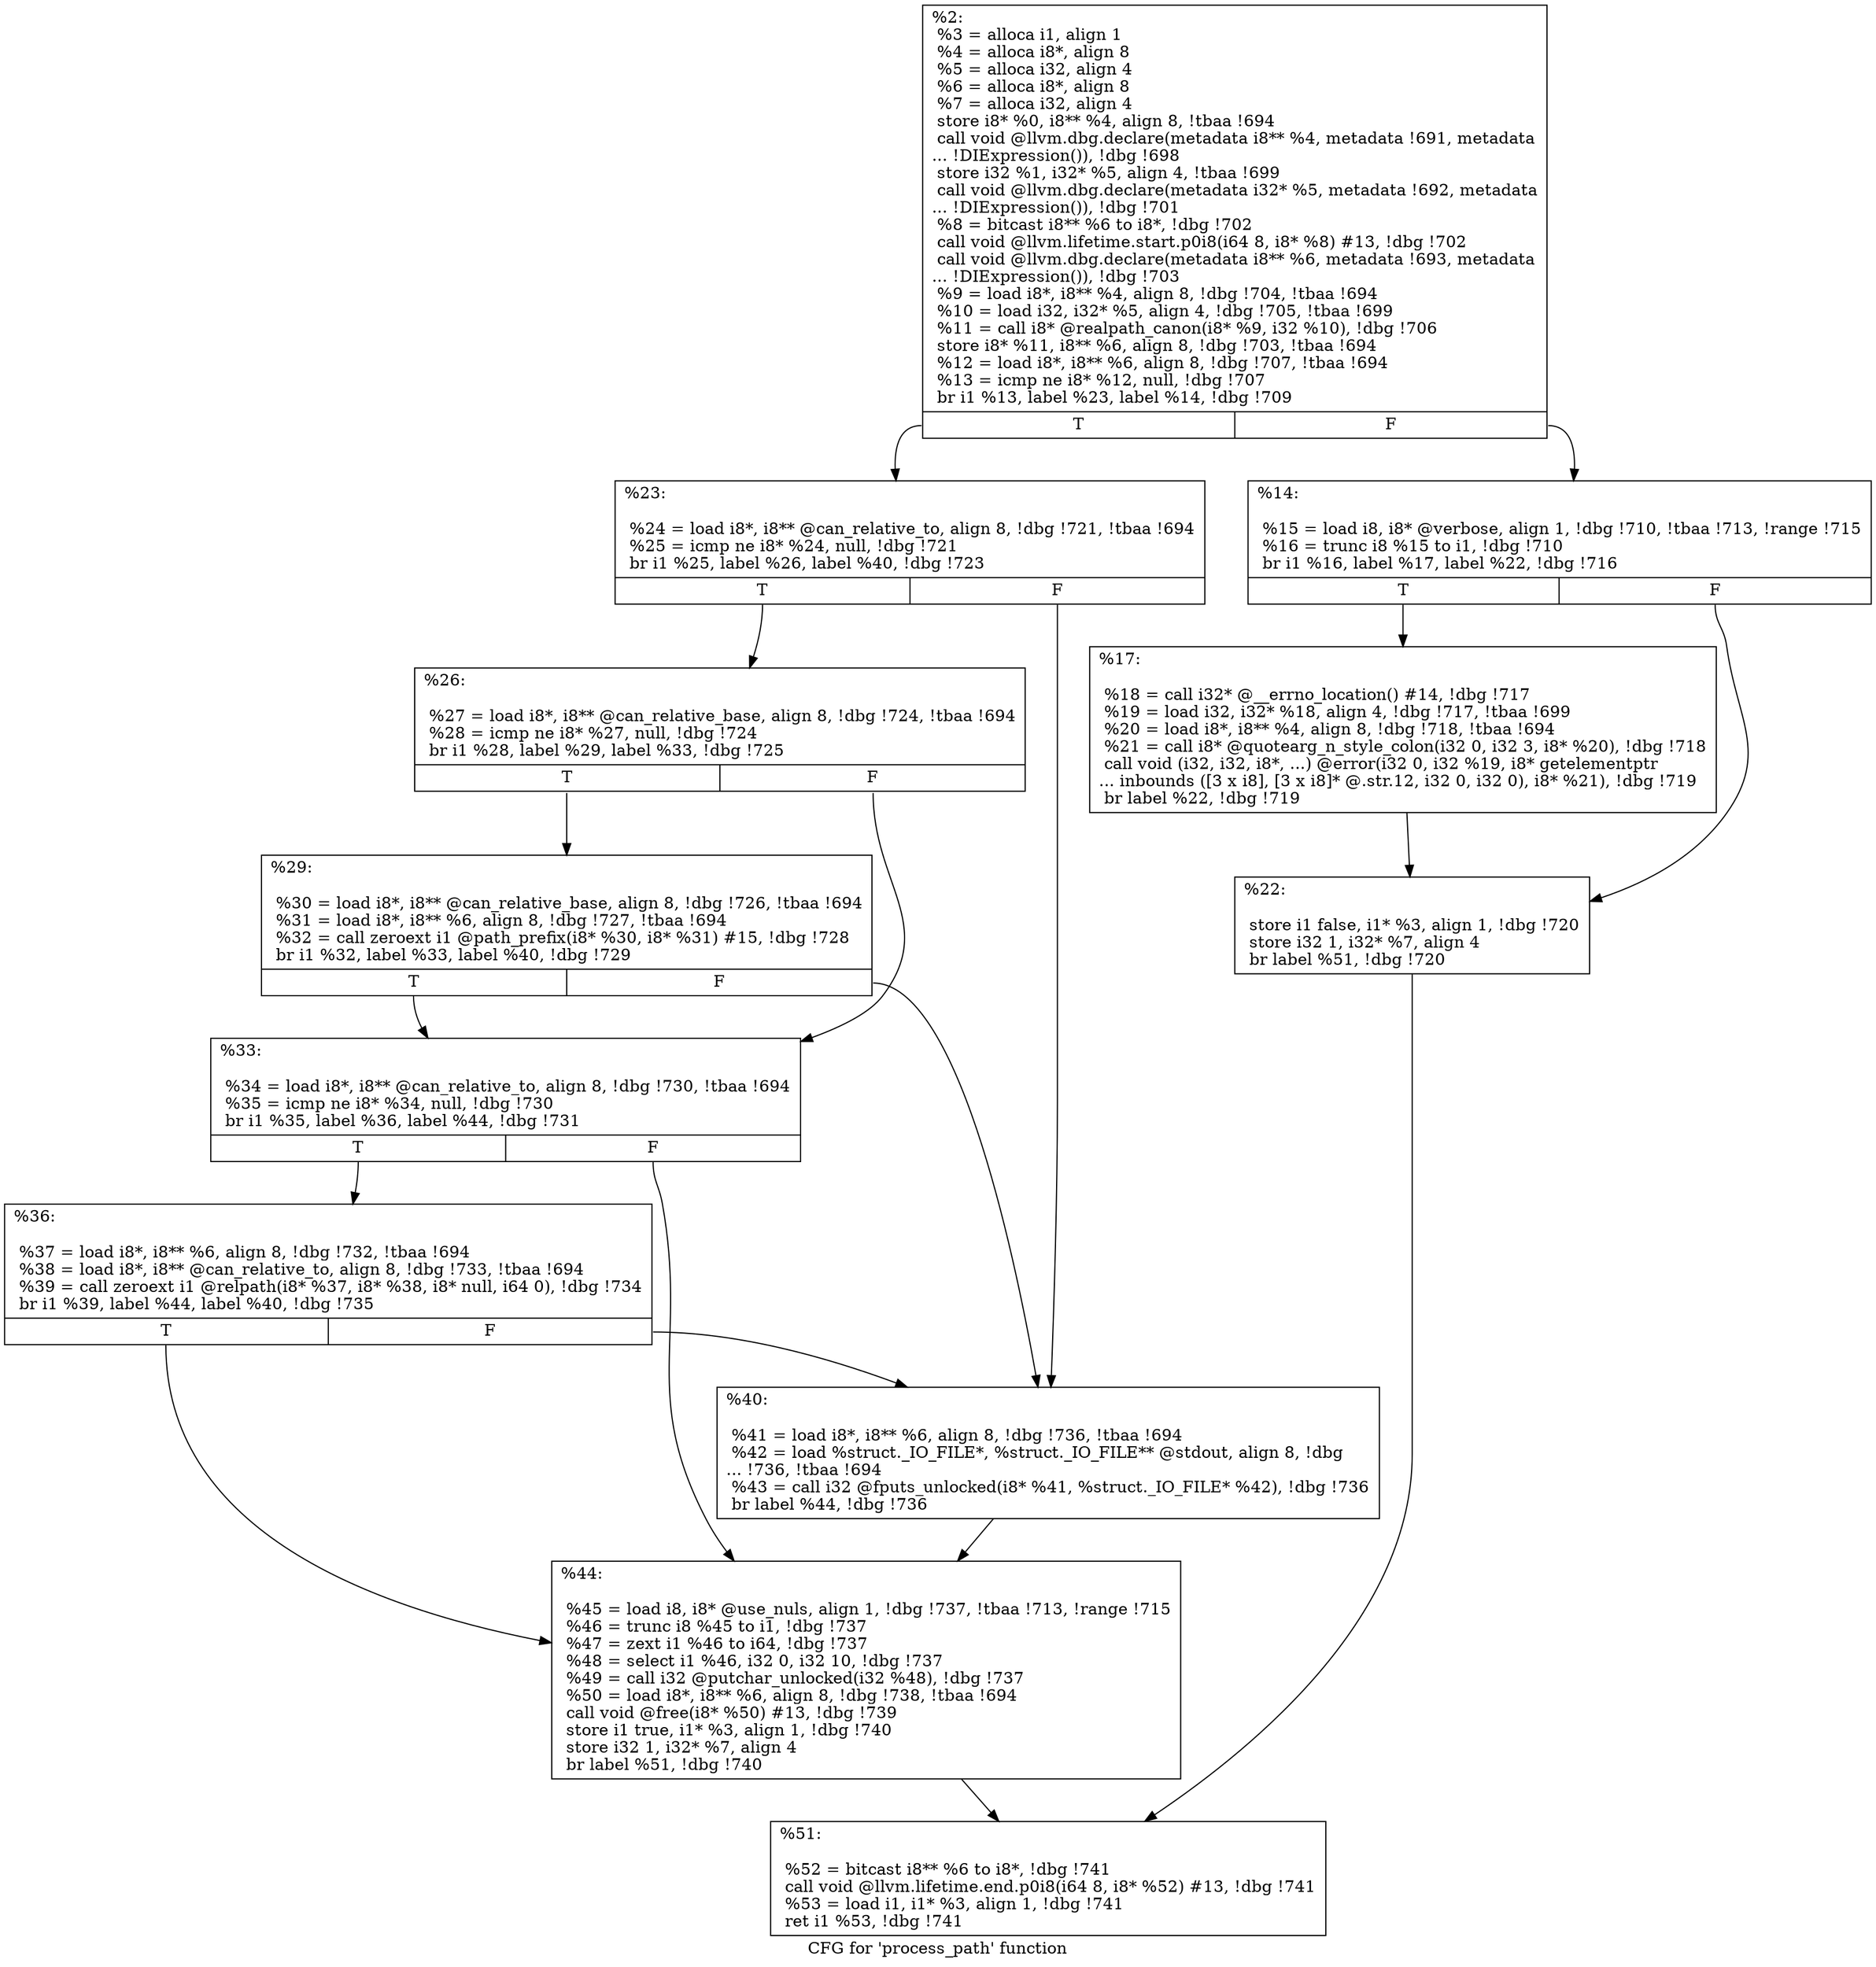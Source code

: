 digraph "CFG for 'process_path' function" {
	label="CFG for 'process_path' function";

	Node0x244e4a0 [shape=record,label="{%2:\l  %3 = alloca i1, align 1\l  %4 = alloca i8*, align 8\l  %5 = alloca i32, align 4\l  %6 = alloca i8*, align 8\l  %7 = alloca i32, align 4\l  store i8* %0, i8** %4, align 8, !tbaa !694\l  call void @llvm.dbg.declare(metadata i8** %4, metadata !691, metadata\l... !DIExpression()), !dbg !698\l  store i32 %1, i32* %5, align 4, !tbaa !699\l  call void @llvm.dbg.declare(metadata i32* %5, metadata !692, metadata\l... !DIExpression()), !dbg !701\l  %8 = bitcast i8** %6 to i8*, !dbg !702\l  call void @llvm.lifetime.start.p0i8(i64 8, i8* %8) #13, !dbg !702\l  call void @llvm.dbg.declare(metadata i8** %6, metadata !693, metadata\l... !DIExpression()), !dbg !703\l  %9 = load i8*, i8** %4, align 8, !dbg !704, !tbaa !694\l  %10 = load i32, i32* %5, align 4, !dbg !705, !tbaa !699\l  %11 = call i8* @realpath_canon(i8* %9, i32 %10), !dbg !706\l  store i8* %11, i8** %6, align 8, !dbg !703, !tbaa !694\l  %12 = load i8*, i8** %6, align 8, !dbg !707, !tbaa !694\l  %13 = icmp ne i8* %12, null, !dbg !707\l  br i1 %13, label %23, label %14, !dbg !709\l|{<s0>T|<s1>F}}"];
	Node0x244e4a0:s0 -> Node0x244e6b0;
	Node0x244e4a0:s1 -> Node0x244e5c0;
	Node0x244e5c0 [shape=record,label="{%14:\l\l  %15 = load i8, i8* @verbose, align 1, !dbg !710, !tbaa !713, !range !715\l  %16 = trunc i8 %15 to i1, !dbg !710\l  br i1 %16, label %17, label %22, !dbg !716\l|{<s0>T|<s1>F}}"];
	Node0x244e5c0:s0 -> Node0x244e610;
	Node0x244e5c0:s1 -> Node0x244e660;
	Node0x244e610 [shape=record,label="{%17:\l\l  %18 = call i32* @__errno_location() #14, !dbg !717\l  %19 = load i32, i32* %18, align 4, !dbg !717, !tbaa !699\l  %20 = load i8*, i8** %4, align 8, !dbg !718, !tbaa !694\l  %21 = call i8* @quotearg_n_style_colon(i32 0, i32 3, i8* %20), !dbg !718\l  call void (i32, i32, i8*, ...) @error(i32 0, i32 %19, i8* getelementptr\l... inbounds ([3 x i8], [3 x i8]* @.str.12, i32 0, i32 0), i8* %21), !dbg !719\l  br label %22, !dbg !719\l}"];
	Node0x244e610 -> Node0x244e660;
	Node0x244e660 [shape=record,label="{%22:\l\l  store i1 false, i1* %3, align 1, !dbg !720\l  store i32 1, i32* %7, align 4\l  br label %51, !dbg !720\l}"];
	Node0x244e660 -> Node0x244e8e0;
	Node0x244e6b0 [shape=record,label="{%23:\l\l  %24 = load i8*, i8** @can_relative_to, align 8, !dbg !721, !tbaa !694\l  %25 = icmp ne i8* %24, null, !dbg !721\l  br i1 %25, label %26, label %40, !dbg !723\l|{<s0>T|<s1>F}}"];
	Node0x244e6b0:s0 -> Node0x244e700;
	Node0x244e6b0:s1 -> Node0x244e840;
	Node0x244e700 [shape=record,label="{%26:\l\l  %27 = load i8*, i8** @can_relative_base, align 8, !dbg !724, !tbaa !694\l  %28 = icmp ne i8* %27, null, !dbg !724\l  br i1 %28, label %29, label %33, !dbg !725\l|{<s0>T|<s1>F}}"];
	Node0x244e700:s0 -> Node0x244e750;
	Node0x244e700:s1 -> Node0x244e7a0;
	Node0x244e750 [shape=record,label="{%29:\l\l  %30 = load i8*, i8** @can_relative_base, align 8, !dbg !726, !tbaa !694\l  %31 = load i8*, i8** %6, align 8, !dbg !727, !tbaa !694\l  %32 = call zeroext i1 @path_prefix(i8* %30, i8* %31) #15, !dbg !728\l  br i1 %32, label %33, label %40, !dbg !729\l|{<s0>T|<s1>F}}"];
	Node0x244e750:s0 -> Node0x244e7a0;
	Node0x244e750:s1 -> Node0x244e840;
	Node0x244e7a0 [shape=record,label="{%33:\l\l  %34 = load i8*, i8** @can_relative_to, align 8, !dbg !730, !tbaa !694\l  %35 = icmp ne i8* %34, null, !dbg !730\l  br i1 %35, label %36, label %44, !dbg !731\l|{<s0>T|<s1>F}}"];
	Node0x244e7a0:s0 -> Node0x244e7f0;
	Node0x244e7a0:s1 -> Node0x244e890;
	Node0x244e7f0 [shape=record,label="{%36:\l\l  %37 = load i8*, i8** %6, align 8, !dbg !732, !tbaa !694\l  %38 = load i8*, i8** @can_relative_to, align 8, !dbg !733, !tbaa !694\l  %39 = call zeroext i1 @relpath(i8* %37, i8* %38, i8* null, i64 0), !dbg !734\l  br i1 %39, label %44, label %40, !dbg !735\l|{<s0>T|<s1>F}}"];
	Node0x244e7f0:s0 -> Node0x244e890;
	Node0x244e7f0:s1 -> Node0x244e840;
	Node0x244e840 [shape=record,label="{%40:\l\l  %41 = load i8*, i8** %6, align 8, !dbg !736, !tbaa !694\l  %42 = load %struct._IO_FILE*, %struct._IO_FILE** @stdout, align 8, !dbg\l... !736, !tbaa !694\l  %43 = call i32 @fputs_unlocked(i8* %41, %struct._IO_FILE* %42), !dbg !736\l  br label %44, !dbg !736\l}"];
	Node0x244e840 -> Node0x244e890;
	Node0x244e890 [shape=record,label="{%44:\l\l  %45 = load i8, i8* @use_nuls, align 1, !dbg !737, !tbaa !713, !range !715\l  %46 = trunc i8 %45 to i1, !dbg !737\l  %47 = zext i1 %46 to i64, !dbg !737\l  %48 = select i1 %46, i32 0, i32 10, !dbg !737\l  %49 = call i32 @putchar_unlocked(i32 %48), !dbg !737\l  %50 = load i8*, i8** %6, align 8, !dbg !738, !tbaa !694\l  call void @free(i8* %50) #13, !dbg !739\l  store i1 true, i1* %3, align 1, !dbg !740\l  store i32 1, i32* %7, align 4\l  br label %51, !dbg !740\l}"];
	Node0x244e890 -> Node0x244e8e0;
	Node0x244e8e0 [shape=record,label="{%51:\l\l  %52 = bitcast i8** %6 to i8*, !dbg !741\l  call void @llvm.lifetime.end.p0i8(i64 8, i8* %52) #13, !dbg !741\l  %53 = load i1, i1* %3, align 1, !dbg !741\l  ret i1 %53, !dbg !741\l}"];
}
